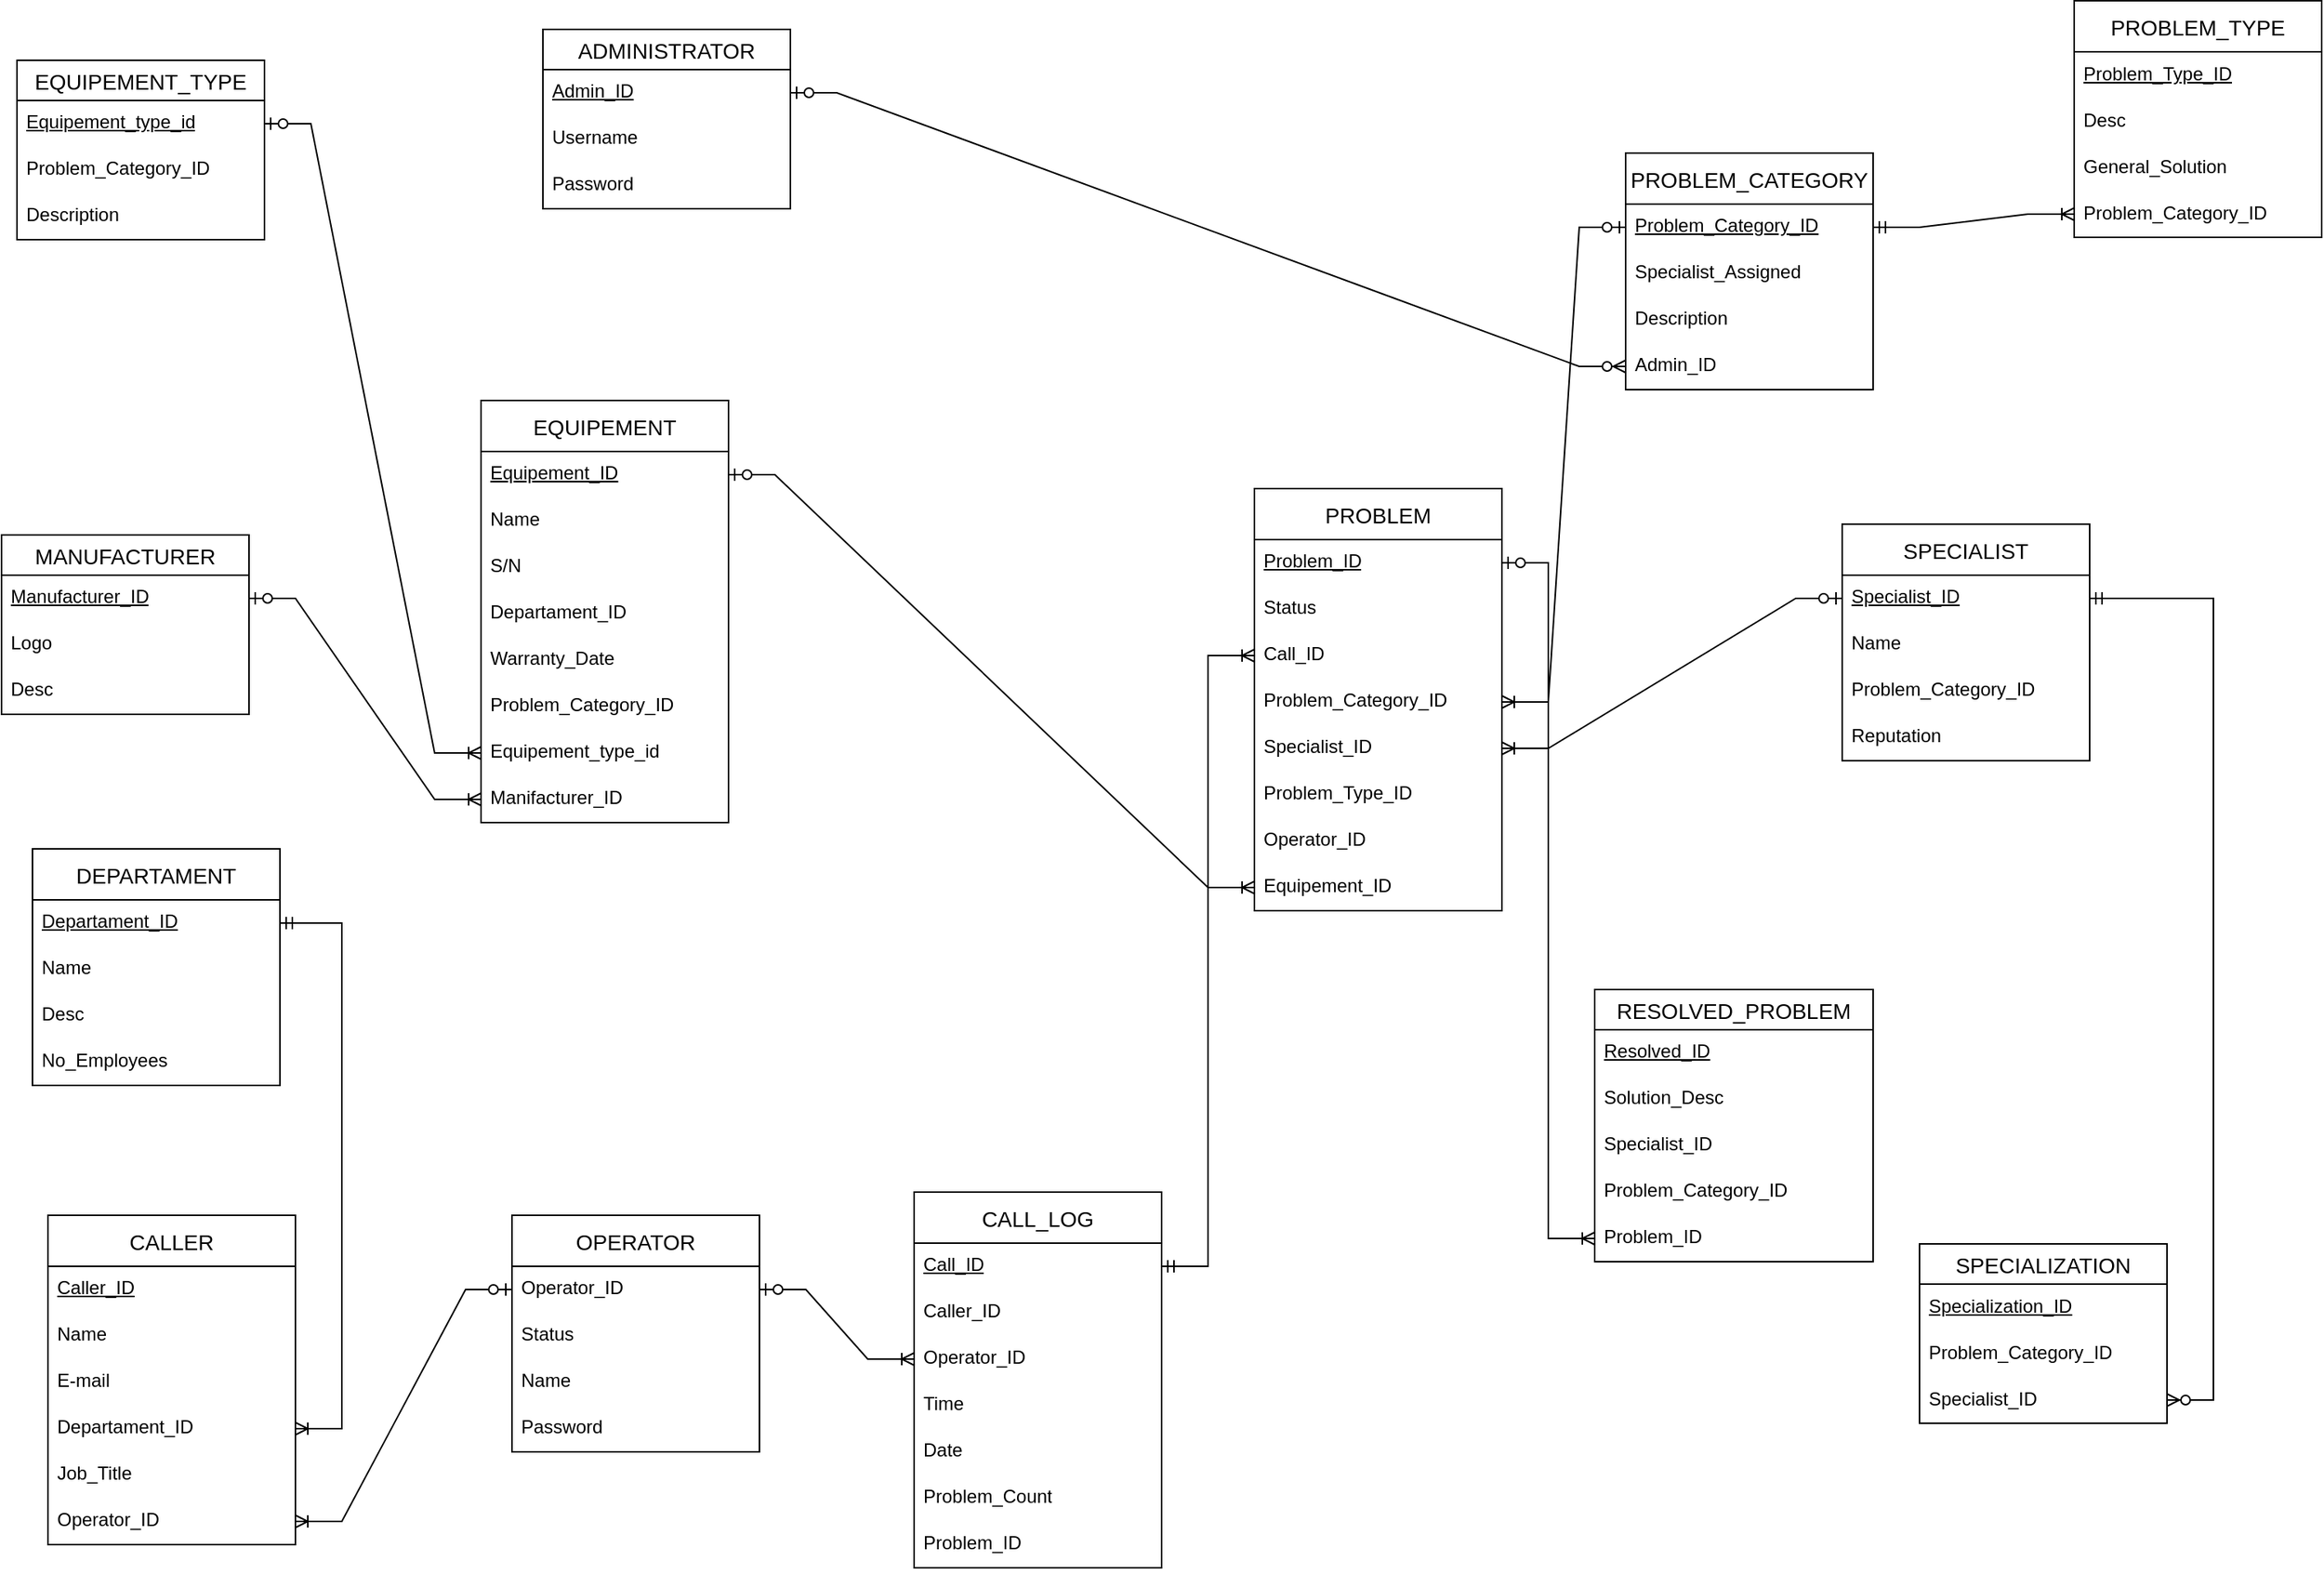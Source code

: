 <mxfile version="24.7.17">
  <diagram name="Página-1" id="BIOqbXG_E3Rl6q16zXGT">
    <mxGraphModel dx="3434" dy="1364" grid="1" gridSize="10" guides="1" tooltips="1" connect="1" arrows="1" fold="1" page="1" pageScale="1" pageWidth="827" pageHeight="1169" math="0" shadow="0">
      <root>
        <mxCell id="0" />
        <mxCell id="1" parent="0" />
        <mxCell id="wEZ-KTSsLqPxgkjLGSUW-46" value="EQUIPEMENT_TYPE" style="swimlane;fontStyle=0;childLayout=stackLayout;horizontal=1;startSize=26;horizontalStack=0;resizeParent=1;resizeParentMax=0;resizeLast=0;collapsible=1;marginBottom=0;align=center;fontSize=14;" parent="1" vertex="1">
          <mxGeometry x="-260" y="220" width="160" height="116" as="geometry" />
        </mxCell>
        <mxCell id="wEZ-KTSsLqPxgkjLGSUW-47" value="Equipement_type_id" style="text;strokeColor=none;fillColor=none;spacingLeft=4;spacingRight=4;overflow=hidden;rotatable=0;points=[[0,0.5],[1,0.5]];portConstraint=eastwest;fontSize=12;whiteSpace=wrap;html=1;fontStyle=4" parent="wEZ-KTSsLqPxgkjLGSUW-46" vertex="1">
          <mxGeometry y="26" width="160" height="30" as="geometry" />
        </mxCell>
        <mxCell id="wEZ-KTSsLqPxgkjLGSUW-48" value="Problem_Category_ID" style="text;strokeColor=none;fillColor=none;spacingLeft=4;spacingRight=4;overflow=hidden;rotatable=0;points=[[0,0.5],[1,0.5]];portConstraint=eastwest;fontSize=12;whiteSpace=wrap;html=1;" parent="wEZ-KTSsLqPxgkjLGSUW-46" vertex="1">
          <mxGeometry y="56" width="160" height="30" as="geometry" />
        </mxCell>
        <mxCell id="wEZ-KTSsLqPxgkjLGSUW-49" value="Description" style="text;strokeColor=none;fillColor=none;spacingLeft=4;spacingRight=4;overflow=hidden;rotatable=0;points=[[0,0.5],[1,0.5]];portConstraint=eastwest;fontSize=12;whiteSpace=wrap;html=1;" parent="wEZ-KTSsLqPxgkjLGSUW-46" vertex="1">
          <mxGeometry y="86" width="160" height="30" as="geometry" />
        </mxCell>
        <mxCell id="wEZ-KTSsLqPxgkjLGSUW-50" value="ADMINISTRATOR" style="swimlane;fontStyle=0;childLayout=stackLayout;horizontal=1;startSize=26;horizontalStack=0;resizeParent=1;resizeParentMax=0;resizeLast=0;collapsible=1;marginBottom=0;align=center;fontSize=14;" parent="1" vertex="1">
          <mxGeometry x="80" y="200" width="160" height="116" as="geometry" />
        </mxCell>
        <mxCell id="wEZ-KTSsLqPxgkjLGSUW-51" value="Admin_ID" style="text;strokeColor=none;fillColor=none;spacingLeft=4;spacingRight=4;overflow=hidden;rotatable=0;points=[[0,0.5],[1,0.5]];portConstraint=eastwest;fontSize=12;whiteSpace=wrap;html=1;fontStyle=4" parent="wEZ-KTSsLqPxgkjLGSUW-50" vertex="1">
          <mxGeometry y="26" width="160" height="30" as="geometry" />
        </mxCell>
        <mxCell id="wEZ-KTSsLqPxgkjLGSUW-52" value="Username" style="text;strokeColor=none;fillColor=none;spacingLeft=4;spacingRight=4;overflow=hidden;rotatable=0;points=[[0,0.5],[1,0.5]];portConstraint=eastwest;fontSize=12;whiteSpace=wrap;html=1;" parent="wEZ-KTSsLqPxgkjLGSUW-50" vertex="1">
          <mxGeometry y="56" width="160" height="30" as="geometry" />
        </mxCell>
        <mxCell id="wEZ-KTSsLqPxgkjLGSUW-53" value="Password" style="text;strokeColor=none;fillColor=none;spacingLeft=4;spacingRight=4;overflow=hidden;rotatable=0;points=[[0,0.5],[1,0.5]];portConstraint=eastwest;fontSize=12;whiteSpace=wrap;html=1;" parent="wEZ-KTSsLqPxgkjLGSUW-50" vertex="1">
          <mxGeometry y="86" width="160" height="30" as="geometry" />
        </mxCell>
        <mxCell id="wEZ-KTSsLqPxgkjLGSUW-54" value="MANUFACTURER" style="swimlane;fontStyle=0;childLayout=stackLayout;horizontal=1;startSize=26;horizontalStack=0;resizeParent=1;resizeParentMax=0;resizeLast=0;collapsible=1;marginBottom=0;align=center;fontSize=14;" parent="1" vertex="1">
          <mxGeometry x="-270" y="527" width="160" height="116" as="geometry" />
        </mxCell>
        <mxCell id="wEZ-KTSsLqPxgkjLGSUW-55" value="Manufacturer_ID" style="text;strokeColor=none;fillColor=none;spacingLeft=4;spacingRight=4;overflow=hidden;rotatable=0;points=[[0,0.5],[1,0.5]];portConstraint=eastwest;fontSize=12;whiteSpace=wrap;html=1;fontStyle=4" parent="wEZ-KTSsLqPxgkjLGSUW-54" vertex="1">
          <mxGeometry y="26" width="160" height="30" as="geometry" />
        </mxCell>
        <mxCell id="wEZ-KTSsLqPxgkjLGSUW-56" value="Logo" style="text;strokeColor=none;fillColor=none;spacingLeft=4;spacingRight=4;overflow=hidden;rotatable=0;points=[[0,0.5],[1,0.5]];portConstraint=eastwest;fontSize=12;whiteSpace=wrap;html=1;" parent="wEZ-KTSsLqPxgkjLGSUW-54" vertex="1">
          <mxGeometry y="56" width="160" height="30" as="geometry" />
        </mxCell>
        <mxCell id="wEZ-KTSsLqPxgkjLGSUW-57" value="Desc" style="text;strokeColor=none;fillColor=none;spacingLeft=4;spacingRight=4;overflow=hidden;rotatable=0;points=[[0,0.5],[1,0.5]];portConstraint=eastwest;fontSize=12;whiteSpace=wrap;html=1;" parent="wEZ-KTSsLqPxgkjLGSUW-54" vertex="1">
          <mxGeometry y="86" width="160" height="30" as="geometry" />
        </mxCell>
        <mxCell id="wEZ-KTSsLqPxgkjLGSUW-58" value="PROBLEM" style="swimlane;fontStyle=0;childLayout=stackLayout;horizontal=1;startSize=33;horizontalStack=0;resizeParent=1;resizeParentMax=0;resizeLast=0;collapsible=1;marginBottom=0;align=center;fontSize=14;" parent="1" vertex="1">
          <mxGeometry x="540" y="497" width="160" height="273" as="geometry" />
        </mxCell>
        <mxCell id="wEZ-KTSsLqPxgkjLGSUW-59" value="Problem_ID" style="text;strokeColor=none;fillColor=none;spacingLeft=4;spacingRight=4;overflow=hidden;rotatable=0;points=[[0,0.5],[1,0.5]];portConstraint=eastwest;fontSize=12;whiteSpace=wrap;html=1;fontStyle=4" parent="wEZ-KTSsLqPxgkjLGSUW-58" vertex="1">
          <mxGeometry y="33" width="160" height="30" as="geometry" />
        </mxCell>
        <mxCell id="wEZ-KTSsLqPxgkjLGSUW-60" value="Status" style="text;strokeColor=none;fillColor=none;spacingLeft=4;spacingRight=4;overflow=hidden;rotatable=0;points=[[0,0.5],[1,0.5]];portConstraint=eastwest;fontSize=12;whiteSpace=wrap;html=1;" parent="wEZ-KTSsLqPxgkjLGSUW-58" vertex="1">
          <mxGeometry y="63" width="160" height="30" as="geometry" />
        </mxCell>
        <mxCell id="wEZ-KTSsLqPxgkjLGSUW-69" value="Call_ID" style="text;strokeColor=none;fillColor=none;spacingLeft=4;spacingRight=4;overflow=hidden;rotatable=0;points=[[0,0.5],[1,0.5]];portConstraint=eastwest;fontSize=12;whiteSpace=wrap;html=1;" parent="wEZ-KTSsLqPxgkjLGSUW-58" vertex="1">
          <mxGeometry y="93" width="160" height="30" as="geometry" />
        </mxCell>
        <mxCell id="wEZ-KTSsLqPxgkjLGSUW-68" value="Problem_Category_ID" style="text;strokeColor=none;fillColor=none;spacingLeft=4;spacingRight=4;overflow=hidden;rotatable=0;points=[[0,0.5],[1,0.5]];portConstraint=eastwest;fontSize=12;whiteSpace=wrap;html=1;" parent="wEZ-KTSsLqPxgkjLGSUW-58" vertex="1">
          <mxGeometry y="123" width="160" height="30" as="geometry" />
        </mxCell>
        <mxCell id="wEZ-KTSsLqPxgkjLGSUW-67" value="Specialist_ID" style="text;strokeColor=none;fillColor=none;spacingLeft=4;spacingRight=4;overflow=hidden;rotatable=0;points=[[0,0.5],[1,0.5]];portConstraint=eastwest;fontSize=12;whiteSpace=wrap;html=1;" parent="wEZ-KTSsLqPxgkjLGSUW-58" vertex="1">
          <mxGeometry y="153" width="160" height="30" as="geometry" />
        </mxCell>
        <mxCell id="wEZ-KTSsLqPxgkjLGSUW-66" value="Problem_Type_ID" style="text;strokeColor=none;fillColor=none;spacingLeft=4;spacingRight=4;overflow=hidden;rotatable=0;points=[[0,0.5],[1,0.5]];portConstraint=eastwest;fontSize=12;whiteSpace=wrap;html=1;" parent="wEZ-KTSsLqPxgkjLGSUW-58" vertex="1">
          <mxGeometry y="183" width="160" height="30" as="geometry" />
        </mxCell>
        <mxCell id="wEZ-KTSsLqPxgkjLGSUW-70" value="Operator_ID" style="text;strokeColor=none;fillColor=none;spacingLeft=4;spacingRight=4;overflow=hidden;rotatable=0;points=[[0,0.5],[1,0.5]];portConstraint=eastwest;fontSize=12;whiteSpace=wrap;html=1;" parent="wEZ-KTSsLqPxgkjLGSUW-58" vertex="1">
          <mxGeometry y="213" width="160" height="30" as="geometry" />
        </mxCell>
        <mxCell id="wEZ-KTSsLqPxgkjLGSUW-71" value="Equipement_ID" style="text;strokeColor=none;fillColor=none;spacingLeft=4;spacingRight=4;overflow=hidden;rotatable=0;points=[[0,0.5],[1,0.5]];portConstraint=eastwest;fontSize=12;whiteSpace=wrap;html=1;" parent="wEZ-KTSsLqPxgkjLGSUW-58" vertex="1">
          <mxGeometry y="243" width="160" height="30" as="geometry" />
        </mxCell>
        <mxCell id="wEZ-KTSsLqPxgkjLGSUW-62" value="SPECIALIZATION" style="swimlane;fontStyle=0;childLayout=stackLayout;horizontal=1;startSize=26;horizontalStack=0;resizeParent=1;resizeParentMax=0;resizeLast=0;collapsible=1;marginBottom=0;align=center;fontSize=14;" parent="1" vertex="1">
          <mxGeometry x="970" y="985.5" width="160" height="116" as="geometry" />
        </mxCell>
        <mxCell id="wEZ-KTSsLqPxgkjLGSUW-63" value="Specialization_ID" style="text;strokeColor=none;fillColor=none;spacingLeft=4;spacingRight=4;overflow=hidden;rotatable=0;points=[[0,0.5],[1,0.5]];portConstraint=eastwest;fontSize=12;whiteSpace=wrap;html=1;fontStyle=4" parent="wEZ-KTSsLqPxgkjLGSUW-62" vertex="1">
          <mxGeometry y="26" width="160" height="30" as="geometry" />
        </mxCell>
        <mxCell id="wEZ-KTSsLqPxgkjLGSUW-64" value="Problem_Category_ID" style="text;strokeColor=none;fillColor=none;spacingLeft=4;spacingRight=4;overflow=hidden;rotatable=0;points=[[0,0.5],[1,0.5]];portConstraint=eastwest;fontSize=12;whiteSpace=wrap;html=1;" parent="wEZ-KTSsLqPxgkjLGSUW-62" vertex="1">
          <mxGeometry y="56" width="160" height="30" as="geometry" />
        </mxCell>
        <mxCell id="wEZ-KTSsLqPxgkjLGSUW-65" value="Specialist_ID" style="text;strokeColor=none;fillColor=none;spacingLeft=4;spacingRight=4;overflow=hidden;rotatable=0;points=[[0,0.5],[1,0.5]];portConstraint=eastwest;fontSize=12;whiteSpace=wrap;html=1;" parent="wEZ-KTSsLqPxgkjLGSUW-62" vertex="1">
          <mxGeometry y="86" width="160" height="30" as="geometry" />
        </mxCell>
        <mxCell id="wEZ-KTSsLqPxgkjLGSUW-72" value="RESOLVED_PROBLEM" style="swimlane;fontStyle=0;childLayout=stackLayout;horizontal=1;startSize=26;horizontalStack=0;resizeParent=1;resizeParentMax=0;resizeLast=0;collapsible=1;marginBottom=0;align=center;fontSize=14;" parent="1" vertex="1">
          <mxGeometry x="760" y="821" width="180" height="176" as="geometry" />
        </mxCell>
        <mxCell id="wEZ-KTSsLqPxgkjLGSUW-73" value="Resolved_ID" style="text;strokeColor=none;fillColor=none;spacingLeft=4;spacingRight=4;overflow=hidden;rotatable=0;points=[[0,0.5],[1,0.5]];portConstraint=eastwest;fontSize=12;whiteSpace=wrap;html=1;fontStyle=4" parent="wEZ-KTSsLqPxgkjLGSUW-72" vertex="1">
          <mxGeometry y="26" width="180" height="30" as="geometry" />
        </mxCell>
        <mxCell id="wEZ-KTSsLqPxgkjLGSUW-74" value="Solution_Desc" style="text;strokeColor=none;fillColor=none;spacingLeft=4;spacingRight=4;overflow=hidden;rotatable=0;points=[[0,0.5],[1,0.5]];portConstraint=eastwest;fontSize=12;whiteSpace=wrap;html=1;" parent="wEZ-KTSsLqPxgkjLGSUW-72" vertex="1">
          <mxGeometry y="56" width="180" height="30" as="geometry" />
        </mxCell>
        <mxCell id="wEZ-KTSsLqPxgkjLGSUW-77" value="Specialist_ID" style="text;strokeColor=none;fillColor=none;spacingLeft=4;spacingRight=4;overflow=hidden;rotatable=0;points=[[0,0.5],[1,0.5]];portConstraint=eastwest;fontSize=12;whiteSpace=wrap;html=1;" parent="wEZ-KTSsLqPxgkjLGSUW-72" vertex="1">
          <mxGeometry y="86" width="180" height="30" as="geometry" />
        </mxCell>
        <mxCell id="gtvNqYhxmM5i0jN8cZNX-22" value="Problem_Category_ID" style="text;strokeColor=none;fillColor=none;spacingLeft=4;spacingRight=4;overflow=hidden;rotatable=0;points=[[0,0.5],[1,0.5]];portConstraint=eastwest;fontSize=12;whiteSpace=wrap;html=1;" vertex="1" parent="wEZ-KTSsLqPxgkjLGSUW-72">
          <mxGeometry y="116" width="180" height="30" as="geometry" />
        </mxCell>
        <mxCell id="wEZ-KTSsLqPxgkjLGSUW-75" value="Problem_ID" style="text;strokeColor=none;fillColor=none;spacingLeft=4;spacingRight=4;overflow=hidden;rotatable=0;points=[[0,0.5],[1,0.5]];portConstraint=eastwest;fontSize=12;whiteSpace=wrap;html=1;" parent="wEZ-KTSsLqPxgkjLGSUW-72" vertex="1">
          <mxGeometry y="146" width="180" height="30" as="geometry" />
        </mxCell>
        <mxCell id="wEZ-KTSsLqPxgkjLGSUW-78" value="EQUIPEMENT" style="swimlane;fontStyle=0;childLayout=stackLayout;horizontal=1;startSize=33;horizontalStack=0;resizeParent=1;resizeParentMax=0;resizeLast=0;collapsible=1;marginBottom=0;align=center;fontSize=14;" parent="1" vertex="1">
          <mxGeometry x="40" y="440" width="160" height="273" as="geometry" />
        </mxCell>
        <mxCell id="wEZ-KTSsLqPxgkjLGSUW-79" value="Equipement_ID" style="text;strokeColor=none;fillColor=none;spacingLeft=4;spacingRight=4;overflow=hidden;rotatable=0;points=[[0,0.5],[1,0.5]];portConstraint=eastwest;fontSize=12;whiteSpace=wrap;html=1;fontStyle=4" parent="wEZ-KTSsLqPxgkjLGSUW-78" vertex="1">
          <mxGeometry y="33" width="160" height="30" as="geometry" />
        </mxCell>
        <mxCell id="wEZ-KTSsLqPxgkjLGSUW-80" value="Name" style="text;strokeColor=none;fillColor=none;spacingLeft=4;spacingRight=4;overflow=hidden;rotatable=0;points=[[0,0.5],[1,0.5]];portConstraint=eastwest;fontSize=12;whiteSpace=wrap;html=1;" parent="wEZ-KTSsLqPxgkjLGSUW-78" vertex="1">
          <mxGeometry y="63" width="160" height="30" as="geometry" />
        </mxCell>
        <mxCell id="wEZ-KTSsLqPxgkjLGSUW-81" value="S/N" style="text;strokeColor=none;fillColor=none;spacingLeft=4;spacingRight=4;overflow=hidden;rotatable=0;points=[[0,0.5],[1,0.5]];portConstraint=eastwest;fontSize=12;whiteSpace=wrap;html=1;" parent="wEZ-KTSsLqPxgkjLGSUW-78" vertex="1">
          <mxGeometry y="93" width="160" height="30" as="geometry" />
        </mxCell>
        <mxCell id="wEZ-KTSsLqPxgkjLGSUW-82" value="Departament_ID" style="text;strokeColor=none;fillColor=none;spacingLeft=4;spacingRight=4;overflow=hidden;rotatable=0;points=[[0,0.5],[1,0.5]];portConstraint=eastwest;fontSize=12;whiteSpace=wrap;html=1;" parent="wEZ-KTSsLqPxgkjLGSUW-78" vertex="1">
          <mxGeometry y="123" width="160" height="30" as="geometry" />
        </mxCell>
        <mxCell id="wEZ-KTSsLqPxgkjLGSUW-83" value="Warranty_Date" style="text;strokeColor=none;fillColor=none;spacingLeft=4;spacingRight=4;overflow=hidden;rotatable=0;points=[[0,0.5],[1,0.5]];portConstraint=eastwest;fontSize=12;whiteSpace=wrap;html=1;" parent="wEZ-KTSsLqPxgkjLGSUW-78" vertex="1">
          <mxGeometry y="153" width="160" height="30" as="geometry" />
        </mxCell>
        <mxCell id="wEZ-KTSsLqPxgkjLGSUW-84" value="Problem_Category_ID" style="text;strokeColor=none;fillColor=none;spacingLeft=4;spacingRight=4;overflow=hidden;rotatable=0;points=[[0,0.5],[1,0.5]];portConstraint=eastwest;fontSize=12;whiteSpace=wrap;html=1;" parent="wEZ-KTSsLqPxgkjLGSUW-78" vertex="1">
          <mxGeometry y="183" width="160" height="30" as="geometry" />
        </mxCell>
        <mxCell id="gtvNqYhxmM5i0jN8cZNX-4" value="&lt;span style=&quot;&quot;&gt;Equipement_type_id&lt;/span&gt;" style="text;strokeColor=none;fillColor=none;spacingLeft=4;spacingRight=4;overflow=hidden;rotatable=0;points=[[0,0.5],[1,0.5]];portConstraint=eastwest;fontSize=12;whiteSpace=wrap;html=1;fontStyle=0" vertex="1" parent="wEZ-KTSsLqPxgkjLGSUW-78">
          <mxGeometry y="213" width="160" height="30" as="geometry" />
        </mxCell>
        <mxCell id="wEZ-KTSsLqPxgkjLGSUW-85" value="Manifacturer_ID" style="text;strokeColor=none;fillColor=none;spacingLeft=4;spacingRight=4;overflow=hidden;rotatable=0;points=[[0,0.5],[1,0.5]];portConstraint=eastwest;fontSize=12;whiteSpace=wrap;html=1;" parent="wEZ-KTSsLqPxgkjLGSUW-78" vertex="1">
          <mxGeometry y="243" width="160" height="30" as="geometry" />
        </mxCell>
        <mxCell id="wEZ-KTSsLqPxgkjLGSUW-88" value="DEPARTAMENT" style="swimlane;fontStyle=0;childLayout=stackLayout;horizontal=1;startSize=33;horizontalStack=0;resizeParent=1;resizeParentMax=0;resizeLast=0;collapsible=1;marginBottom=0;align=center;fontSize=14;" parent="1" vertex="1">
          <mxGeometry x="-250" y="730" width="160" height="153" as="geometry" />
        </mxCell>
        <mxCell id="wEZ-KTSsLqPxgkjLGSUW-89" value="Departament_ID" style="text;strokeColor=none;fillColor=none;spacingLeft=4;spacingRight=4;overflow=hidden;rotatable=0;points=[[0,0.5],[1,0.5]];portConstraint=eastwest;fontSize=12;whiteSpace=wrap;html=1;fontStyle=4" parent="wEZ-KTSsLqPxgkjLGSUW-88" vertex="1">
          <mxGeometry y="33" width="160" height="30" as="geometry" />
        </mxCell>
        <mxCell id="wEZ-KTSsLqPxgkjLGSUW-90" value="Name" style="text;strokeColor=none;fillColor=none;spacingLeft=4;spacingRight=4;overflow=hidden;rotatable=0;points=[[0,0.5],[1,0.5]];portConstraint=eastwest;fontSize=12;whiteSpace=wrap;html=1;" parent="wEZ-KTSsLqPxgkjLGSUW-88" vertex="1">
          <mxGeometry y="63" width="160" height="30" as="geometry" />
        </mxCell>
        <mxCell id="wEZ-KTSsLqPxgkjLGSUW-91" value="Desc" style="text;strokeColor=none;fillColor=none;spacingLeft=4;spacingRight=4;overflow=hidden;rotatable=0;points=[[0,0.5],[1,0.5]];portConstraint=eastwest;fontSize=12;whiteSpace=wrap;html=1;" parent="wEZ-KTSsLqPxgkjLGSUW-88" vertex="1">
          <mxGeometry y="93" width="160" height="30" as="geometry" />
        </mxCell>
        <mxCell id="wEZ-KTSsLqPxgkjLGSUW-92" value="No_Employees" style="text;strokeColor=none;fillColor=none;spacingLeft=4;spacingRight=4;overflow=hidden;rotatable=0;points=[[0,0.5],[1,0.5]];portConstraint=eastwest;fontSize=12;whiteSpace=wrap;html=1;" parent="wEZ-KTSsLqPxgkjLGSUW-88" vertex="1">
          <mxGeometry y="123" width="160" height="30" as="geometry" />
        </mxCell>
        <mxCell id="wEZ-KTSsLqPxgkjLGSUW-96" value="CALLER" style="swimlane;fontStyle=0;childLayout=stackLayout;horizontal=1;startSize=33;horizontalStack=0;resizeParent=1;resizeParentMax=0;resizeLast=0;collapsible=1;marginBottom=0;align=center;fontSize=14;" parent="1" vertex="1">
          <mxGeometry x="-240" y="967" width="160" height="213" as="geometry" />
        </mxCell>
        <mxCell id="wEZ-KTSsLqPxgkjLGSUW-97" value="Caller_ID" style="text;strokeColor=none;fillColor=none;spacingLeft=4;spacingRight=4;overflow=hidden;rotatable=0;points=[[0,0.5],[1,0.5]];portConstraint=eastwest;fontSize=12;whiteSpace=wrap;html=1;fontStyle=4" parent="wEZ-KTSsLqPxgkjLGSUW-96" vertex="1">
          <mxGeometry y="33" width="160" height="30" as="geometry" />
        </mxCell>
        <mxCell id="wEZ-KTSsLqPxgkjLGSUW-98" value="Name" style="text;strokeColor=none;fillColor=none;spacingLeft=4;spacingRight=4;overflow=hidden;rotatable=0;points=[[0,0.5],[1,0.5]];portConstraint=eastwest;fontSize=12;whiteSpace=wrap;html=1;" parent="wEZ-KTSsLqPxgkjLGSUW-96" vertex="1">
          <mxGeometry y="63" width="160" height="30" as="geometry" />
        </mxCell>
        <mxCell id="wEZ-KTSsLqPxgkjLGSUW-99" value="E-mail" style="text;strokeColor=none;fillColor=none;spacingLeft=4;spacingRight=4;overflow=hidden;rotatable=0;points=[[0,0.5],[1,0.5]];portConstraint=eastwest;fontSize=12;whiteSpace=wrap;html=1;" parent="wEZ-KTSsLqPxgkjLGSUW-96" vertex="1">
          <mxGeometry y="93" width="160" height="30" as="geometry" />
        </mxCell>
        <mxCell id="wEZ-KTSsLqPxgkjLGSUW-101" value="Departament_ID" style="text;strokeColor=none;fillColor=none;spacingLeft=4;spacingRight=4;overflow=hidden;rotatable=0;points=[[0,0.5],[1,0.5]];portConstraint=eastwest;fontSize=12;whiteSpace=wrap;html=1;" parent="wEZ-KTSsLqPxgkjLGSUW-96" vertex="1">
          <mxGeometry y="123" width="160" height="30" as="geometry" />
        </mxCell>
        <mxCell id="wEZ-KTSsLqPxgkjLGSUW-100" value="Job_Title" style="text;strokeColor=none;fillColor=none;spacingLeft=4;spacingRight=4;overflow=hidden;rotatable=0;points=[[0,0.5],[1,0.5]];portConstraint=eastwest;fontSize=12;whiteSpace=wrap;html=1;" parent="wEZ-KTSsLqPxgkjLGSUW-96" vertex="1">
          <mxGeometry y="153" width="160" height="30" as="geometry" />
        </mxCell>
        <mxCell id="gtvNqYhxmM5i0jN8cZNX-8" value="Operator_ID" style="text;strokeColor=none;fillColor=none;spacingLeft=4;spacingRight=4;overflow=hidden;rotatable=0;points=[[0,0.5],[1,0.5]];portConstraint=eastwest;fontSize=12;whiteSpace=wrap;html=1;" vertex="1" parent="wEZ-KTSsLqPxgkjLGSUW-96">
          <mxGeometry y="183" width="160" height="30" as="geometry" />
        </mxCell>
        <mxCell id="wEZ-KTSsLqPxgkjLGSUW-102" value="OPERATOR" style="swimlane;fontStyle=0;childLayout=stackLayout;horizontal=1;startSize=33;horizontalStack=0;resizeParent=1;resizeParentMax=0;resizeLast=0;collapsible=1;marginBottom=0;align=center;fontSize=14;" parent="1" vertex="1">
          <mxGeometry x="60" y="967" width="160" height="153" as="geometry" />
        </mxCell>
        <mxCell id="wEZ-KTSsLqPxgkjLGSUW-103" value="Operator_ID" style="text;strokeColor=none;fillColor=none;spacingLeft=4;spacingRight=4;overflow=hidden;rotatable=0;points=[[0,0.5],[1,0.5]];portConstraint=eastwest;fontSize=12;whiteSpace=wrap;html=1;fontStyle=0" parent="wEZ-KTSsLqPxgkjLGSUW-102" vertex="1">
          <mxGeometry y="33" width="160" height="30" as="geometry" />
        </mxCell>
        <mxCell id="wEZ-KTSsLqPxgkjLGSUW-104" value="Status" style="text;strokeColor=none;fillColor=none;spacingLeft=4;spacingRight=4;overflow=hidden;rotatable=0;points=[[0,0.5],[1,0.5]];portConstraint=eastwest;fontSize=12;whiteSpace=wrap;html=1;" parent="wEZ-KTSsLqPxgkjLGSUW-102" vertex="1">
          <mxGeometry y="63" width="160" height="30" as="geometry" />
        </mxCell>
        <mxCell id="wEZ-KTSsLqPxgkjLGSUW-105" value="Name" style="text;strokeColor=none;fillColor=none;spacingLeft=4;spacingRight=4;overflow=hidden;rotatable=0;points=[[0,0.5],[1,0.5]];portConstraint=eastwest;fontSize=12;whiteSpace=wrap;html=1;" parent="wEZ-KTSsLqPxgkjLGSUW-102" vertex="1">
          <mxGeometry y="93" width="160" height="30" as="geometry" />
        </mxCell>
        <mxCell id="wEZ-KTSsLqPxgkjLGSUW-106" value="Password" style="text;strokeColor=none;fillColor=none;spacingLeft=4;spacingRight=4;overflow=hidden;rotatable=0;points=[[0,0.5],[1,0.5]];portConstraint=eastwest;fontSize=12;whiteSpace=wrap;html=1;" parent="wEZ-KTSsLqPxgkjLGSUW-102" vertex="1">
          <mxGeometry y="123" width="160" height="30" as="geometry" />
        </mxCell>
        <mxCell id="wEZ-KTSsLqPxgkjLGSUW-107" value="CALL_LOG" style="swimlane;fontStyle=0;childLayout=stackLayout;horizontal=1;startSize=33;horizontalStack=0;resizeParent=1;resizeParentMax=0;resizeLast=0;collapsible=1;marginBottom=0;align=center;fontSize=14;" parent="1" vertex="1">
          <mxGeometry x="320" y="952" width="160" height="243" as="geometry" />
        </mxCell>
        <mxCell id="wEZ-KTSsLqPxgkjLGSUW-108" value="Call_ID" style="text;strokeColor=none;fillColor=none;spacingLeft=4;spacingRight=4;overflow=hidden;rotatable=0;points=[[0,0.5],[1,0.5]];portConstraint=eastwest;fontSize=12;whiteSpace=wrap;html=1;fontStyle=4" parent="wEZ-KTSsLqPxgkjLGSUW-107" vertex="1">
          <mxGeometry y="33" width="160" height="30" as="geometry" />
        </mxCell>
        <mxCell id="wEZ-KTSsLqPxgkjLGSUW-109" value="Caller_ID" style="text;strokeColor=none;fillColor=none;spacingLeft=4;spacingRight=4;overflow=hidden;rotatable=0;points=[[0,0.5],[1,0.5]];portConstraint=eastwest;fontSize=12;whiteSpace=wrap;html=1;" parent="wEZ-KTSsLqPxgkjLGSUW-107" vertex="1">
          <mxGeometry y="63" width="160" height="30" as="geometry" />
        </mxCell>
        <mxCell id="wEZ-KTSsLqPxgkjLGSUW-110" value="Operator_ID" style="text;strokeColor=none;fillColor=none;spacingLeft=4;spacingRight=4;overflow=hidden;rotatable=0;points=[[0,0.5],[1,0.5]];portConstraint=eastwest;fontSize=12;whiteSpace=wrap;html=1;" parent="wEZ-KTSsLqPxgkjLGSUW-107" vertex="1">
          <mxGeometry y="93" width="160" height="30" as="geometry" />
        </mxCell>
        <mxCell id="wEZ-KTSsLqPxgkjLGSUW-114" value="Time" style="text;strokeColor=none;fillColor=none;spacingLeft=4;spacingRight=4;overflow=hidden;rotatable=0;points=[[0,0.5],[1,0.5]];portConstraint=eastwest;fontSize=12;whiteSpace=wrap;html=1;" parent="wEZ-KTSsLqPxgkjLGSUW-107" vertex="1">
          <mxGeometry y="123" width="160" height="30" as="geometry" />
        </mxCell>
        <mxCell id="wEZ-KTSsLqPxgkjLGSUW-115" value="Date" style="text;strokeColor=none;fillColor=none;spacingLeft=4;spacingRight=4;overflow=hidden;rotatable=0;points=[[0,0.5],[1,0.5]];portConstraint=eastwest;fontSize=12;whiteSpace=wrap;html=1;" parent="wEZ-KTSsLqPxgkjLGSUW-107" vertex="1">
          <mxGeometry y="153" width="160" height="30" as="geometry" />
        </mxCell>
        <mxCell id="wEZ-KTSsLqPxgkjLGSUW-116" value="Problem_Count" style="text;strokeColor=none;fillColor=none;spacingLeft=4;spacingRight=4;overflow=hidden;rotatable=0;points=[[0,0.5],[1,0.5]];portConstraint=eastwest;fontSize=12;whiteSpace=wrap;html=1;" parent="wEZ-KTSsLqPxgkjLGSUW-107" vertex="1">
          <mxGeometry y="183" width="160" height="30" as="geometry" />
        </mxCell>
        <mxCell id="wEZ-KTSsLqPxgkjLGSUW-111" value="Problem_ID" style="text;strokeColor=none;fillColor=none;spacingLeft=4;spacingRight=4;overflow=hidden;rotatable=0;points=[[0,0.5],[1,0.5]];portConstraint=eastwest;fontSize=12;whiteSpace=wrap;html=1;" parent="wEZ-KTSsLqPxgkjLGSUW-107" vertex="1">
          <mxGeometry y="213" width="160" height="30" as="geometry" />
        </mxCell>
        <mxCell id="wEZ-KTSsLqPxgkjLGSUW-117" value="PROBLEM_CATEGORY" style="swimlane;fontStyle=0;childLayout=stackLayout;horizontal=1;startSize=33;horizontalStack=0;resizeParent=1;resizeParentMax=0;resizeLast=0;collapsible=1;marginBottom=0;align=center;fontSize=14;" parent="1" vertex="1">
          <mxGeometry x="780" y="280" width="160" height="153" as="geometry" />
        </mxCell>
        <mxCell id="wEZ-KTSsLqPxgkjLGSUW-118" value="Problem_Category_ID" style="text;strokeColor=none;fillColor=none;spacingLeft=4;spacingRight=4;overflow=hidden;rotatable=0;points=[[0,0.5],[1,0.5]];portConstraint=eastwest;fontSize=12;whiteSpace=wrap;html=1;fontStyle=4" parent="wEZ-KTSsLqPxgkjLGSUW-117" vertex="1">
          <mxGeometry y="33" width="160" height="30" as="geometry" />
        </mxCell>
        <mxCell id="wEZ-KTSsLqPxgkjLGSUW-119" value="Specialist_Assigned" style="text;strokeColor=none;fillColor=none;spacingLeft=4;spacingRight=4;overflow=hidden;rotatable=0;points=[[0,0.5],[1,0.5]];portConstraint=eastwest;fontSize=12;whiteSpace=wrap;html=1;" parent="wEZ-KTSsLqPxgkjLGSUW-117" vertex="1">
          <mxGeometry y="63" width="160" height="30" as="geometry" />
        </mxCell>
        <mxCell id="gtvNqYhxmM5i0jN8cZNX-17" value="Description" style="text;strokeColor=none;fillColor=none;spacingLeft=4;spacingRight=4;overflow=hidden;rotatable=0;points=[[0,0.5],[1,0.5]];portConstraint=eastwest;fontSize=12;whiteSpace=wrap;html=1;" vertex="1" parent="wEZ-KTSsLqPxgkjLGSUW-117">
          <mxGeometry y="93" width="160" height="30" as="geometry" />
        </mxCell>
        <mxCell id="wEZ-KTSsLqPxgkjLGSUW-120" value="Admin_ID" style="text;strokeColor=none;fillColor=none;spacingLeft=4;spacingRight=4;overflow=hidden;rotatable=0;points=[[0,0.5],[1,0.5]];portConstraint=eastwest;fontSize=12;whiteSpace=wrap;html=1;" parent="wEZ-KTSsLqPxgkjLGSUW-117" vertex="1">
          <mxGeometry y="123" width="160" height="30" as="geometry" />
        </mxCell>
        <mxCell id="wEZ-KTSsLqPxgkjLGSUW-122" value="SPECIALIST" style="swimlane;fontStyle=0;childLayout=stackLayout;horizontal=1;startSize=33;horizontalStack=0;resizeParent=1;resizeParentMax=0;resizeLast=0;collapsible=1;marginBottom=0;align=center;fontSize=14;" parent="1" vertex="1">
          <mxGeometry x="920" y="520" width="160" height="153" as="geometry" />
        </mxCell>
        <mxCell id="wEZ-KTSsLqPxgkjLGSUW-123" value="Specialist_ID" style="text;strokeColor=none;fillColor=none;spacingLeft=4;spacingRight=4;overflow=hidden;rotatable=0;points=[[0,0.5],[1,0.5]];portConstraint=eastwest;fontSize=12;whiteSpace=wrap;html=1;fontStyle=4" parent="wEZ-KTSsLqPxgkjLGSUW-122" vertex="1">
          <mxGeometry y="33" width="160" height="30" as="geometry" />
        </mxCell>
        <mxCell id="wEZ-KTSsLqPxgkjLGSUW-124" value="Name" style="text;strokeColor=none;fillColor=none;spacingLeft=4;spacingRight=4;overflow=hidden;rotatable=0;points=[[0,0.5],[1,0.5]];portConstraint=eastwest;fontSize=12;whiteSpace=wrap;html=1;" parent="wEZ-KTSsLqPxgkjLGSUW-122" vertex="1">
          <mxGeometry y="63" width="160" height="30" as="geometry" />
        </mxCell>
        <mxCell id="wEZ-KTSsLqPxgkjLGSUW-125" value="Problem_Category_ID" style="text;strokeColor=none;fillColor=none;spacingLeft=4;spacingRight=4;overflow=hidden;rotatable=0;points=[[0,0.5],[1,0.5]];portConstraint=eastwest;fontSize=12;whiteSpace=wrap;html=1;" parent="wEZ-KTSsLqPxgkjLGSUW-122" vertex="1">
          <mxGeometry y="93" width="160" height="30" as="geometry" />
        </mxCell>
        <mxCell id="wEZ-KTSsLqPxgkjLGSUW-126" value="Reputation" style="text;strokeColor=none;fillColor=none;spacingLeft=4;spacingRight=4;overflow=hidden;rotatable=0;points=[[0,0.5],[1,0.5]];portConstraint=eastwest;fontSize=12;whiteSpace=wrap;html=1;" parent="wEZ-KTSsLqPxgkjLGSUW-122" vertex="1">
          <mxGeometry y="123" width="160" height="30" as="geometry" />
        </mxCell>
        <mxCell id="wEZ-KTSsLqPxgkjLGSUW-130" value="PROBLEM_TYPE" style="swimlane;fontStyle=0;childLayout=stackLayout;horizontal=1;startSize=33;horizontalStack=0;resizeParent=1;resizeParentMax=0;resizeLast=0;collapsible=1;marginBottom=0;align=center;fontSize=14;" parent="1" vertex="1">
          <mxGeometry x="1070" y="181.5" width="160" height="153" as="geometry" />
        </mxCell>
        <mxCell id="wEZ-KTSsLqPxgkjLGSUW-131" value="Problem_Type_ID" style="text;strokeColor=none;fillColor=none;spacingLeft=4;spacingRight=4;overflow=hidden;rotatable=0;points=[[0,0.5],[1,0.5]];portConstraint=eastwest;fontSize=12;whiteSpace=wrap;html=1;fontStyle=4" parent="wEZ-KTSsLqPxgkjLGSUW-130" vertex="1">
          <mxGeometry y="33" width="160" height="30" as="geometry" />
        </mxCell>
        <mxCell id="wEZ-KTSsLqPxgkjLGSUW-132" value="Desc" style="text;strokeColor=none;fillColor=none;spacingLeft=4;spacingRight=4;overflow=hidden;rotatable=0;points=[[0,0.5],[1,0.5]];portConstraint=eastwest;fontSize=12;whiteSpace=wrap;html=1;" parent="wEZ-KTSsLqPxgkjLGSUW-130" vertex="1">
          <mxGeometry y="63" width="160" height="30" as="geometry" />
        </mxCell>
        <mxCell id="wEZ-KTSsLqPxgkjLGSUW-133" value="General_Solution" style="text;strokeColor=none;fillColor=none;spacingLeft=4;spacingRight=4;overflow=hidden;rotatable=0;points=[[0,0.5],[1,0.5]];portConstraint=eastwest;fontSize=12;whiteSpace=wrap;html=1;" parent="wEZ-KTSsLqPxgkjLGSUW-130" vertex="1">
          <mxGeometry y="93" width="160" height="30" as="geometry" />
        </mxCell>
        <mxCell id="gtvNqYhxmM5i0jN8cZNX-15" value="Problem_Category_ID" style="text;strokeColor=none;fillColor=none;spacingLeft=4;spacingRight=4;overflow=hidden;rotatable=0;points=[[0,0.5],[1,0.5]];portConstraint=eastwest;fontSize=12;whiteSpace=wrap;html=1;" vertex="1" parent="wEZ-KTSsLqPxgkjLGSUW-130">
          <mxGeometry y="123" width="160" height="30" as="geometry" />
        </mxCell>
        <mxCell id="gtvNqYhxmM5i0jN8cZNX-2" value="" style="edgeStyle=entityRelationEdgeStyle;fontSize=12;html=1;endArrow=ERoneToMany;startArrow=ERzeroToOne;rounded=0;" edge="1" parent="1" source="wEZ-KTSsLqPxgkjLGSUW-47" target="gtvNqYhxmM5i0jN8cZNX-4">
          <mxGeometry width="100" height="100" relative="1" as="geometry">
            <mxPoint x="190" y="550" as="sourcePoint" />
            <mxPoint x="20" y="800" as="targetPoint" />
            <Array as="points">
              <mxPoint x="30" y="800" />
            </Array>
          </mxGeometry>
        </mxCell>
        <mxCell id="gtvNqYhxmM5i0jN8cZNX-5" value="" style="edgeStyle=entityRelationEdgeStyle;fontSize=12;html=1;endArrow=ERoneToMany;startArrow=ERzeroToOne;rounded=0;" edge="1" parent="1" source="wEZ-KTSsLqPxgkjLGSUW-55" target="wEZ-KTSsLqPxgkjLGSUW-85">
          <mxGeometry width="100" height="100" relative="1" as="geometry">
            <mxPoint x="190" y="930" as="sourcePoint" />
            <mxPoint x="290" y="830" as="targetPoint" />
          </mxGeometry>
        </mxCell>
        <mxCell id="gtvNqYhxmM5i0jN8cZNX-6" value="" style="edgeStyle=entityRelationEdgeStyle;fontSize=12;html=1;endArrow=ERoneToMany;startArrow=ERzeroToOne;rounded=0;" edge="1" parent="1" source="wEZ-KTSsLqPxgkjLGSUW-79" target="wEZ-KTSsLqPxgkjLGSUW-71">
          <mxGeometry width="100" height="100" relative="1" as="geometry">
            <mxPoint x="190" y="800" as="sourcePoint" />
            <mxPoint x="290" y="700" as="targetPoint" />
          </mxGeometry>
        </mxCell>
        <mxCell id="gtvNqYhxmM5i0jN8cZNX-7" value="" style="edgeStyle=entityRelationEdgeStyle;fontSize=12;html=1;endArrow=ERoneToMany;startArrow=ERzeroToOne;rounded=0;" edge="1" parent="1" source="wEZ-KTSsLqPxgkjLGSUW-103" target="gtvNqYhxmM5i0jN8cZNX-8">
          <mxGeometry width="100" height="100" relative="1" as="geometry">
            <mxPoint x="190" y="800" as="sourcePoint" />
            <mxPoint x="-10" y="930" as="targetPoint" />
          </mxGeometry>
        </mxCell>
        <mxCell id="gtvNqYhxmM5i0jN8cZNX-9" value="" style="edgeStyle=entityRelationEdgeStyle;fontSize=12;html=1;endArrow=ERoneToMany;startArrow=ERzeroToOne;rounded=0;" edge="1" parent="1" source="wEZ-KTSsLqPxgkjLGSUW-103" target="wEZ-KTSsLqPxgkjLGSUW-110">
          <mxGeometry width="100" height="100" relative="1" as="geometry">
            <mxPoint x="190" y="800" as="sourcePoint" />
            <mxPoint x="290" y="700" as="targetPoint" />
          </mxGeometry>
        </mxCell>
        <mxCell id="gtvNqYhxmM5i0jN8cZNX-11" value="" style="edgeStyle=entityRelationEdgeStyle;fontSize=12;html=1;endArrow=ERzeroToMany;startArrow=ERmandOne;rounded=0;" edge="1" parent="1" source="wEZ-KTSsLqPxgkjLGSUW-123" target="wEZ-KTSsLqPxgkjLGSUW-65">
          <mxGeometry width="100" height="100" relative="1" as="geometry">
            <mxPoint x="830" y="790" as="sourcePoint" />
            <mxPoint x="850" y="910" as="targetPoint" />
          </mxGeometry>
        </mxCell>
        <mxCell id="gtvNqYhxmM5i0jN8cZNX-12" value="" style="edgeStyle=entityRelationEdgeStyle;fontSize=12;html=1;endArrow=ERoneToMany;startArrow=ERzeroToOne;rounded=0;" edge="1" parent="1" source="wEZ-KTSsLqPxgkjLGSUW-59" target="wEZ-KTSsLqPxgkjLGSUW-75">
          <mxGeometry width="100" height="100" relative="1" as="geometry">
            <mxPoint x="700.0" y="785.0" as="sourcePoint" />
            <mxPoint x="300" y="800" as="targetPoint" />
          </mxGeometry>
        </mxCell>
        <mxCell id="gtvNqYhxmM5i0jN8cZNX-13" value="" style="edgeStyle=entityRelationEdgeStyle;fontSize=12;html=1;endArrow=ERoneToMany;startArrow=ERzeroToOne;rounded=0;" edge="1" parent="1" source="wEZ-KTSsLqPxgkjLGSUW-118" target="wEZ-KTSsLqPxgkjLGSUW-68">
          <mxGeometry width="100" height="100" relative="1" as="geometry">
            <mxPoint x="190" y="800" as="sourcePoint" />
            <mxPoint x="290" y="700" as="targetPoint" />
          </mxGeometry>
        </mxCell>
        <mxCell id="gtvNqYhxmM5i0jN8cZNX-16" value="" style="edgeStyle=entityRelationEdgeStyle;fontSize=12;html=1;endArrow=ERoneToMany;startArrow=ERmandOne;rounded=0;" edge="1" parent="1" source="wEZ-KTSsLqPxgkjLGSUW-118" target="gtvNqYhxmM5i0jN8cZNX-15">
          <mxGeometry width="100" height="100" relative="1" as="geometry">
            <mxPoint x="190" y="550" as="sourcePoint" />
            <mxPoint x="420" y="310" as="targetPoint" />
          </mxGeometry>
        </mxCell>
        <mxCell id="gtvNqYhxmM5i0jN8cZNX-18" value="" style="edgeStyle=entityRelationEdgeStyle;fontSize=12;html=1;endArrow=ERzeroToMany;startArrow=ERzeroToOne;rounded=0;" edge="1" parent="1" source="wEZ-KTSsLqPxgkjLGSUW-51" target="wEZ-KTSsLqPxgkjLGSUW-120">
          <mxGeometry width="100" height="100" relative="1" as="geometry">
            <mxPoint x="190" y="430" as="sourcePoint" />
            <mxPoint x="290" y="330" as="targetPoint" />
          </mxGeometry>
        </mxCell>
        <mxCell id="gtvNqYhxmM5i0jN8cZNX-19" value="" style="edgeStyle=entityRelationEdgeStyle;fontSize=12;html=1;endArrow=ERoneToMany;startArrow=ERmandOne;rounded=0;" edge="1" parent="1" source="wEZ-KTSsLqPxgkjLGSUW-89" target="wEZ-KTSsLqPxgkjLGSUW-101">
          <mxGeometry width="100" height="100" relative="1" as="geometry">
            <mxPoint x="-60" y="850" as="sourcePoint" />
            <mxPoint x="40" y="830" as="targetPoint" />
          </mxGeometry>
        </mxCell>
        <mxCell id="gtvNqYhxmM5i0jN8cZNX-20" value="" style="edgeStyle=entityRelationEdgeStyle;fontSize=12;html=1;endArrow=ERoneToMany;startArrow=ERmandOne;rounded=0;" edge="1" parent="1" source="wEZ-KTSsLqPxgkjLGSUW-108" target="wEZ-KTSsLqPxgkjLGSUW-69">
          <mxGeometry width="100" height="100" relative="1" as="geometry">
            <mxPoint x="190" y="930" as="sourcePoint" />
            <mxPoint x="290" y="830" as="targetPoint" />
          </mxGeometry>
        </mxCell>
        <mxCell id="gtvNqYhxmM5i0jN8cZNX-21" value="" style="edgeStyle=entityRelationEdgeStyle;fontSize=12;html=1;endArrow=ERoneToMany;startArrow=ERzeroToOne;rounded=0;" edge="1" parent="1" source="wEZ-KTSsLqPxgkjLGSUW-123" target="wEZ-KTSsLqPxgkjLGSUW-67">
          <mxGeometry width="100" height="100" relative="1" as="geometry">
            <mxPoint x="760" y="550" as="sourcePoint" />
            <mxPoint x="860" y="450" as="targetPoint" />
          </mxGeometry>
        </mxCell>
      </root>
    </mxGraphModel>
  </diagram>
</mxfile>
